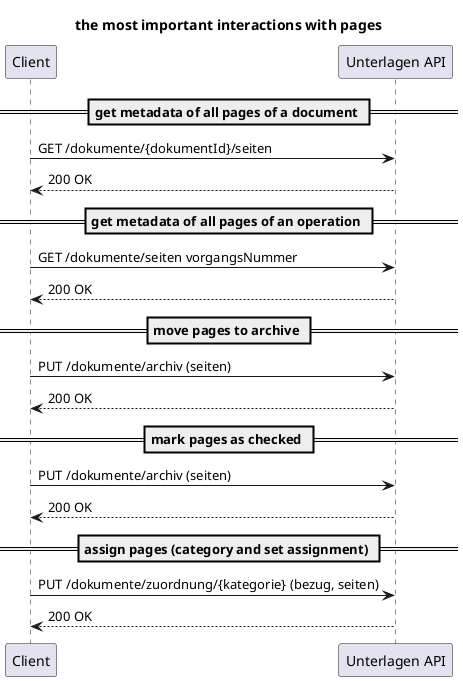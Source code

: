 @startuml
title the most important interactions with pages

participant Client as c
participant "Unterlagen API" as api

== get metadata of all pages of a document ==
c -> api: GET /dokumente/{dokumentId}/seiten
api --> c: 200 OK

== get metadata of all pages of an operation ==
c -> api: GET /dokumente/seiten vorgangsNummer
api --> c: 200 OK

== move pages to archive ==
c -> api: PUT /dokumente/archiv (seiten)
api --> c: 200 OK

== mark pages as checked ==
c -> api: PUT /dokumente/archiv (seiten)
api --> c: 200 OK

== assign pages (category and set assignment) ==
c -> api: PUT /dokumente/zuordnung/{kategorie} (bezug, seiten)
api --> c: 200 OK


@enduml
